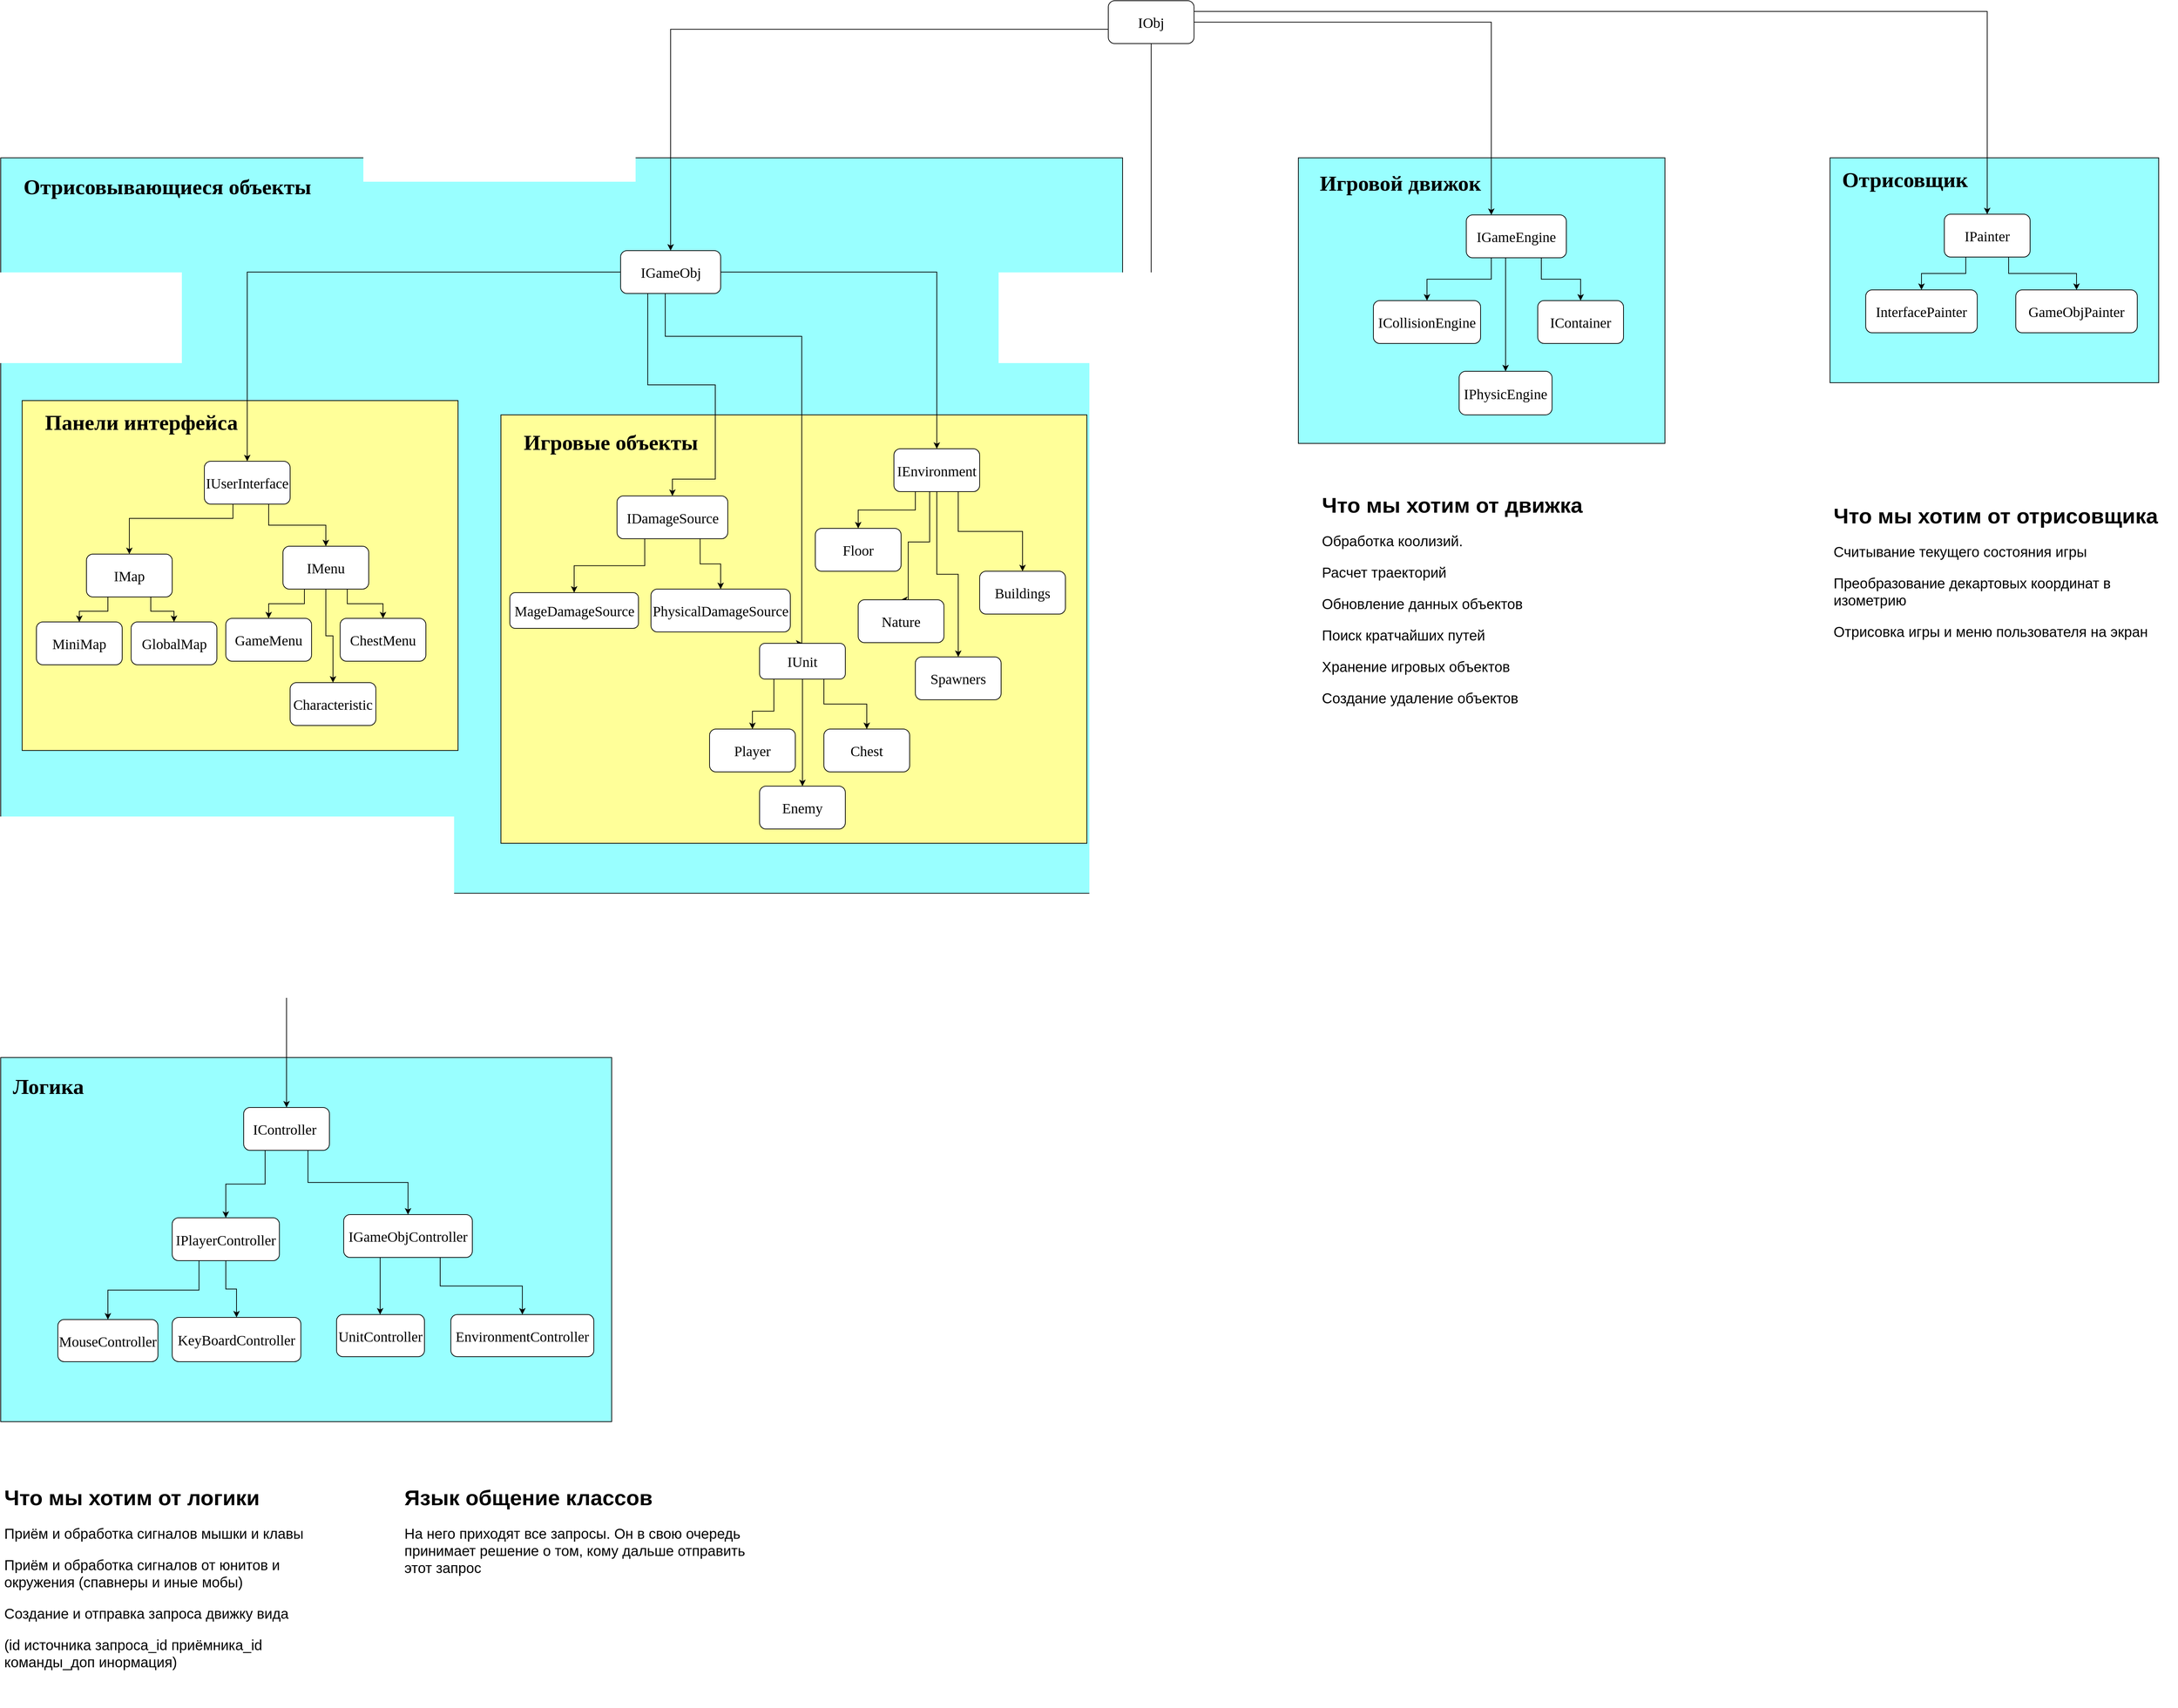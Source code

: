 <mxfile version="12.1.3" type="device" pages="1"><diagram id="_T-GYfwl68CtlEhZuj9y" name="Page-1"><mxGraphModel dx="4214" dy="965" grid="1" gridSize="10" guides="1" tooltips="1" connect="1" arrows="1" fold="1" page="1" pageScale="1" pageWidth="827" pageHeight="1169" math="0" shadow="0"><root><mxCell id="0"/><mxCell id="1" parent="0"/><mxCell id="x6yLNMlsgYaSDCGMzuWp-116" value="" style="rounded=0;whiteSpace=wrap;html=1;glass=0;fillColor=#99FFFF;fontFamily=Times New Roman;fontSize=20;fontColor=#000000;" parent="1" vertex="1"><mxGeometry x="-830" y="311" width="1570" height="1030" as="geometry"/></mxCell><mxCell id="x6yLNMlsgYaSDCGMzuWp-151" value="" style="rounded=0;whiteSpace=wrap;html=1;glass=0;fillColor=#FFFF99;fontFamily=Times New Roman;fontSize=20;fontColor=#000000;" parent="1" vertex="1"><mxGeometry x="-130" y="671" width="820" height="600" as="geometry"/></mxCell><mxCell id="x6yLNMlsgYaSDCGMzuWp-148" value="" style="rounded=0;whiteSpace=wrap;html=1;glass=0;fillColor=#FFFF99;fontFamily=Times New Roman;fontSize=20;fontColor=#000000;" parent="1" vertex="1"><mxGeometry x="-800" y="651" width="610" height="490" as="geometry"/></mxCell><mxCell id="x6yLNMlsgYaSDCGMzuWp-128" value="" style="rounded=0;whiteSpace=wrap;html=1;glass=0;fillColor=#99FFFF;fontFamily=Times New Roman;fontSize=20;fontColor=#000000;" parent="1" vertex="1"><mxGeometry x="986" y="311" width="513" height="400" as="geometry"/></mxCell><mxCell id="x6yLNMlsgYaSDCGMzuWp-121" value="" style="rounded=0;whiteSpace=wrap;html=1;glass=0;fillColor=#99FFFF;fontFamily=Times New Roman;fontSize=20;fontColor=#000000;" parent="1" vertex="1"><mxGeometry x="1730" y="311" width="460" height="315" as="geometry"/></mxCell><mxCell id="x6yLNMlsgYaSDCGMzuWp-118" value="" style="rounded=0;whiteSpace=wrap;html=1;glass=0;fillColor=#99FFFF;fontFamily=Times New Roman;fontSize=20;fontColor=#000000;" parent="1" vertex="1"><mxGeometry x="-830" y="1571" width="855" height="510" as="geometry"/></mxCell><mxCell id="x6yLNMlsgYaSDCGMzuWp-88" style="edgeStyle=orthogonalEdgeStyle;rounded=0;orthogonalLoop=1;jettySize=auto;html=1;exitX=1;exitY=0.5;exitDx=0;exitDy=0;entryX=0.25;entryY=0;entryDx=0;entryDy=0;fontFamily=Times New Roman;fontSize=20;" parent="1" source="x6yLNMlsgYaSDCGMzuWp-2" target="x6yLNMlsgYaSDCGMzuWp-84" edge="1"><mxGeometry relative="1" as="geometry"/></mxCell><mxCell id="x6yLNMlsgYaSDCGMzuWp-103" style="edgeStyle=orthogonalEdgeStyle;rounded=0;orthogonalLoop=1;jettySize=auto;html=1;exitX=1;exitY=0.25;exitDx=0;exitDy=0;entryX=0.5;entryY=0;entryDx=0;entryDy=0;fontFamily=Times New Roman;fontSize=20;" parent="1" source="x6yLNMlsgYaSDCGMzuWp-2" target="x6yLNMlsgYaSDCGMzuWp-89" edge="1"><mxGeometry relative="1" as="geometry"/></mxCell><mxCell id="x6yLNMlsgYaSDCGMzuWp-150" style="edgeStyle=orthogonalEdgeStyle;rounded=0;orthogonalLoop=1;jettySize=auto;html=1;exitX=0;exitY=0.5;exitDx=0;exitDy=0;fontFamily=Times New Roman;fontSize=20;fontColor=#000000;entryX=0.5;entryY=0;entryDx=0;entryDy=0;" parent="1" source="x6yLNMlsgYaSDCGMzuWp-2" target="x6yLNMlsgYaSDCGMzuWp-9" edge="1"><mxGeometry relative="1" as="geometry"><mxPoint x="300" y="251" as="targetPoint"/><Array as="points"><mxPoint x="720" y="131"/><mxPoint x="108" y="131"/></Array></mxGeometry></mxCell><mxCell id="x6yLNMlsgYaSDCGMzuWp-153" style="edgeStyle=orthogonalEdgeStyle;rounded=0;orthogonalLoop=1;jettySize=auto;html=1;exitX=0.5;exitY=1;exitDx=0;exitDy=0;entryX=0.5;entryY=0;entryDx=0;entryDy=0;fontFamily=Times New Roman;fontSize=20;fontColor=#000000;" parent="1" source="x6yLNMlsgYaSDCGMzuWp-2" target="x6yLNMlsgYaSDCGMzuWp-22" edge="1"><mxGeometry relative="1" as="geometry"><Array as="points"><mxPoint x="779" y="1448"/><mxPoint x="-428" y="1448"/></Array></mxGeometry></mxCell><mxCell id="x6yLNMlsgYaSDCGMzuWp-2" value="&lt;font style=&quot;font-size: 20px;&quot;&gt;IObj&lt;/font&gt;" style="rounded=1;whiteSpace=wrap;html=1;fontFamily=Times New Roman;fontSize=20;" parent="1" vertex="1"><mxGeometry x="720" y="91" width="120" height="60" as="geometry"/></mxCell><mxCell id="x6yLNMlsgYaSDCGMzuWp-21" style="edgeStyle=orthogonalEdgeStyle;rounded=0;orthogonalLoop=1;jettySize=auto;html=1;entryX=0.5;entryY=0;entryDx=0;entryDy=0;fontFamily=Times New Roman;fontSize=20;" parent="1" source="x6yLNMlsgYaSDCGMzuWp-7" target="x6yLNMlsgYaSDCGMzuWp-20" edge="1"><mxGeometry relative="1" as="geometry"><Array as="points"><mxPoint x="-505" y="816"/><mxPoint x="-650" y="816"/></Array></mxGeometry></mxCell><mxCell id="x6yLNMlsgYaSDCGMzuWp-162" style="edgeStyle=orthogonalEdgeStyle;rounded=0;orthogonalLoop=1;jettySize=auto;html=1;exitX=0.75;exitY=1;exitDx=0;exitDy=0;fontFamily=Times New Roman;fontSize=20;fontColor=#000000;" parent="1" source="x6yLNMlsgYaSDCGMzuWp-7" target="x6yLNMlsgYaSDCGMzuWp-18" edge="1"><mxGeometry relative="1" as="geometry"/></mxCell><mxCell id="x6yLNMlsgYaSDCGMzuWp-7" value="&lt;font style=&quot;font-size: 20px;&quot;&gt;IUserInterface&lt;/font&gt;" style="rounded=1;whiteSpace=wrap;html=1;fontFamily=Times New Roman;fontSize=20;" parent="1" vertex="1"><mxGeometry x="-545" y="736" width="120" height="60" as="geometry"/></mxCell><mxCell id="x6yLNMlsgYaSDCGMzuWp-68" style="edgeStyle=orthogonalEdgeStyle;rounded=0;orthogonalLoop=1;jettySize=auto;html=1;exitX=1;exitY=0.5;exitDx=0;exitDy=0;entryX=0.5;entryY=0;entryDx=0;entryDy=0;fontFamily=Times New Roman;fontSize=20;" parent="1" source="x6yLNMlsgYaSDCGMzuWp-9" target="x6yLNMlsgYaSDCGMzuWp-16" edge="1"><mxGeometry relative="1" as="geometry"/></mxCell><mxCell id="x6yLNMlsgYaSDCGMzuWp-69" style="edgeStyle=orthogonalEdgeStyle;rounded=0;orthogonalLoop=1;jettySize=auto;html=1;exitX=0.75;exitY=1;exitDx=0;exitDy=0;entryX=0.5;entryY=0;entryDx=0;entryDy=0;fontFamily=Times New Roman;fontSize=20;" parent="1" target="x6yLNMlsgYaSDCGMzuWp-11" edge="1"><mxGeometry relative="1" as="geometry"><mxPoint x="100.0" y="460.714" as="sourcePoint"/><Array as="points"><mxPoint x="100" y="561"/><mxPoint x="291" y="561"/></Array></mxGeometry></mxCell><mxCell id="x6yLNMlsgYaSDCGMzuWp-71" style="edgeStyle=orthogonalEdgeStyle;rounded=0;orthogonalLoop=1;jettySize=auto;html=1;exitX=0.25;exitY=1;exitDx=0;exitDy=0;entryX=0.5;entryY=0;entryDx=0;entryDy=0;fontFamily=Times New Roman;fontSize=20;" parent="1" target="x6yLNMlsgYaSDCGMzuWp-70" edge="1"><mxGeometry relative="1" as="geometry"><mxPoint x="75.5" y="474.714" as="sourcePoint"/><Array as="points"><mxPoint x="76" y="629"/><mxPoint x="170" y="629"/><mxPoint x="170" y="761"/><mxPoint x="110" y="761"/></Array></mxGeometry></mxCell><mxCell id="x6yLNMlsgYaSDCGMzuWp-149" style="edgeStyle=orthogonalEdgeStyle;rounded=0;orthogonalLoop=1;jettySize=auto;html=1;exitX=0;exitY=0.5;exitDx=0;exitDy=0;entryX=0.5;entryY=0;entryDx=0;entryDy=0;fontFamily=Times New Roman;fontSize=20;fontColor=#000000;" parent="1" source="x6yLNMlsgYaSDCGMzuWp-9" target="x6yLNMlsgYaSDCGMzuWp-7" edge="1"><mxGeometry relative="1" as="geometry"/></mxCell><mxCell id="x6yLNMlsgYaSDCGMzuWp-9" value="&lt;font style=&quot;font-size: 20px;&quot;&gt;IGameObj&lt;/font&gt;" style="rounded=1;whiteSpace=wrap;html=1;fontFamily=Times New Roman;fontSize=20;" parent="1" vertex="1"><mxGeometry x="37.5" y="441" width="140" height="60" as="geometry"/></mxCell><mxCell id="x6yLNMlsgYaSDCGMzuWp-44" style="edgeStyle=orthogonalEdgeStyle;rounded=0;orthogonalLoop=1;jettySize=auto;html=1;entryX=0.5;entryY=0;entryDx=0;entryDy=0;fontFamily=Times New Roman;fontSize=20;" parent="1" source="x6yLNMlsgYaSDCGMzuWp-11" target="x6yLNMlsgYaSDCGMzuWp-42" edge="1"><mxGeometry relative="1" as="geometry"><Array as="points"><mxPoint x="252" y="1086"/><mxPoint x="222" y="1086"/></Array></mxGeometry></mxCell><mxCell id="x6yLNMlsgYaSDCGMzuWp-45" style="edgeStyle=orthogonalEdgeStyle;rounded=0;orthogonalLoop=1;jettySize=auto;html=1;entryX=0.5;entryY=0;entryDx=0;entryDy=0;fontFamily=Times New Roman;fontSize=20;" parent="1" source="x6yLNMlsgYaSDCGMzuWp-11" target="x6yLNMlsgYaSDCGMzuWp-43" edge="1"><mxGeometry relative="1" as="geometry"><Array as="points"><mxPoint x="292" y="1181"/><mxPoint x="292" y="1181"/></Array></mxGeometry></mxCell><mxCell id="x6yLNMlsgYaSDCGMzuWp-49" style="edgeStyle=orthogonalEdgeStyle;rounded=0;orthogonalLoop=1;jettySize=auto;html=1;exitX=0.75;exitY=1;exitDx=0;exitDy=0;entryX=0.5;entryY=0;entryDx=0;entryDy=0;fontFamily=Times New Roman;fontSize=20;" parent="1" source="x6yLNMlsgYaSDCGMzuWp-11" target="x6yLNMlsgYaSDCGMzuWp-48" edge="1"><mxGeometry relative="1" as="geometry"/></mxCell><mxCell id="x6yLNMlsgYaSDCGMzuWp-11" value="&lt;font style=&quot;font-size: 20px;&quot;&gt;IUnit&lt;/font&gt;" style="rounded=1;whiteSpace=wrap;html=1;fontFamily=Times New Roman;fontSize=20;" parent="1" vertex="1"><mxGeometry x="232" y="991" width="120" height="50" as="geometry"/></mxCell><mxCell id="x6yLNMlsgYaSDCGMzuWp-74" style="edgeStyle=orthogonalEdgeStyle;rounded=0;orthogonalLoop=1;jettySize=auto;html=1;exitX=0.25;exitY=1;exitDx=0;exitDy=0;entryX=0.5;entryY=0;entryDx=0;entryDy=0;fontFamily=Times New Roman;fontSize=20;" parent="1" source="x6yLNMlsgYaSDCGMzuWp-16" target="x6yLNMlsgYaSDCGMzuWp-72" edge="1"><mxGeometry relative="1" as="geometry"/></mxCell><mxCell id="x6yLNMlsgYaSDCGMzuWp-75" style="edgeStyle=orthogonalEdgeStyle;rounded=0;orthogonalLoop=1;jettySize=auto;html=1;exitX=0.5;exitY=1;exitDx=0;exitDy=0;entryX=0.5;entryY=0;entryDx=0;entryDy=0;fontFamily=Times New Roman;fontSize=20;" parent="1" source="x6yLNMlsgYaSDCGMzuWp-16" target="x6yLNMlsgYaSDCGMzuWp-73" edge="1"><mxGeometry relative="1" as="geometry"><Array as="points"><mxPoint x="470" y="779"/><mxPoint x="470" y="849"/><mxPoint x="440" y="849"/></Array></mxGeometry></mxCell><mxCell id="x6yLNMlsgYaSDCGMzuWp-77" style="edgeStyle=orthogonalEdgeStyle;rounded=0;orthogonalLoop=1;jettySize=auto;html=1;exitX=0.75;exitY=1;exitDx=0;exitDy=0;entryX=0.5;entryY=0;entryDx=0;entryDy=0;fontFamily=Times New Roman;fontSize=20;" parent="1" source="x6yLNMlsgYaSDCGMzuWp-16" target="x6yLNMlsgYaSDCGMzuWp-76" edge="1"><mxGeometry relative="1" as="geometry"/></mxCell><mxCell id="x6yLNMlsgYaSDCGMzuWp-107" style="edgeStyle=orthogonalEdgeStyle;rounded=0;orthogonalLoop=1;jettySize=auto;html=1;exitX=0.5;exitY=1;exitDx=0;exitDy=0;entryX=0.5;entryY=0;entryDx=0;entryDy=0;fontFamily=Times New Roman;fontSize=20;" parent="1" source="x6yLNMlsgYaSDCGMzuWp-16" target="x6yLNMlsgYaSDCGMzuWp-105" edge="1"><mxGeometry relative="1" as="geometry"/></mxCell><mxCell id="x6yLNMlsgYaSDCGMzuWp-16" value="&lt;font style=&quot;font-size: 20px;&quot;&gt;IEnvironment&lt;/font&gt;" style="rounded=1;whiteSpace=wrap;html=1;fontFamily=Times New Roman;fontSize=20;" parent="1" vertex="1"><mxGeometry x="420" y="718.5" width="120" height="60" as="geometry"/></mxCell><mxCell id="x6yLNMlsgYaSDCGMzuWp-167" style="edgeStyle=orthogonalEdgeStyle;rounded=0;orthogonalLoop=1;jettySize=auto;html=1;exitX=0.75;exitY=1;exitDx=0;exitDy=0;fontFamily=Times New Roman;fontSize=20;fontColor=#000000;" parent="1" source="x6yLNMlsgYaSDCGMzuWp-18" target="x6yLNMlsgYaSDCGMzuWp-165" edge="1"><mxGeometry relative="1" as="geometry"/></mxCell><mxCell id="x6yLNMlsgYaSDCGMzuWp-168" style="edgeStyle=orthogonalEdgeStyle;rounded=0;orthogonalLoop=1;jettySize=auto;html=1;exitX=0.25;exitY=1;exitDx=0;exitDy=0;entryX=0.5;entryY=0;entryDx=0;entryDy=0;fontFamily=Times New Roman;fontSize=20;fontColor=#000000;" parent="1" source="x6yLNMlsgYaSDCGMzuWp-18" target="x6yLNMlsgYaSDCGMzuWp-166" edge="1"><mxGeometry relative="1" as="geometry"/></mxCell><mxCell id="x6yLNMlsgYaSDCGMzuWp-171" style="edgeStyle=orthogonalEdgeStyle;rounded=0;orthogonalLoop=1;jettySize=auto;html=1;exitX=0.5;exitY=1;exitDx=0;exitDy=0;entryX=0.5;entryY=0;entryDx=0;entryDy=0;fontFamily=Times New Roman;fontSize=20;fontColor=#000000;" parent="1" source="x6yLNMlsgYaSDCGMzuWp-18" target="x6yLNMlsgYaSDCGMzuWp-170" edge="1"><mxGeometry relative="1" as="geometry"/></mxCell><mxCell id="x6yLNMlsgYaSDCGMzuWp-18" value="&lt;font style=&quot;font-size: 20px;&quot;&gt;IMenu&lt;/font&gt;" style="rounded=1;whiteSpace=wrap;html=1;fontFamily=Times New Roman;fontSize=20;" parent="1" vertex="1"><mxGeometry x="-435" y="855" width="120" height="60" as="geometry"/></mxCell><mxCell id="x6yLNMlsgYaSDCGMzuWp-174" style="edgeStyle=orthogonalEdgeStyle;rounded=0;orthogonalLoop=1;jettySize=auto;html=1;exitX=0.25;exitY=1;exitDx=0;exitDy=0;entryX=0.5;entryY=0;entryDx=0;entryDy=0;fontFamily=Times New Roman;fontSize=20;fontColor=#000000;" parent="1" source="x6yLNMlsgYaSDCGMzuWp-20" target="x6yLNMlsgYaSDCGMzuWp-172" edge="1"><mxGeometry relative="1" as="geometry"/></mxCell><mxCell id="x6yLNMlsgYaSDCGMzuWp-175" style="edgeStyle=orthogonalEdgeStyle;rounded=0;orthogonalLoop=1;jettySize=auto;html=1;exitX=0.75;exitY=1;exitDx=0;exitDy=0;entryX=0.5;entryY=0;entryDx=0;entryDy=0;fontFamily=Times New Roman;fontSize=20;fontColor=#000000;" parent="1" source="x6yLNMlsgYaSDCGMzuWp-20" target="x6yLNMlsgYaSDCGMzuWp-173" edge="1"><mxGeometry relative="1" as="geometry"/></mxCell><mxCell id="x6yLNMlsgYaSDCGMzuWp-20" value="&lt;font style=&quot;font-size: 20px;&quot;&gt;IMap&lt;/font&gt;" style="rounded=1;whiteSpace=wrap;html=1;fontFamily=Times New Roman;fontSize=20;" parent="1" vertex="1"><mxGeometry x="-710" y="866" width="120" height="60" as="geometry"/></mxCell><mxCell id="x6yLNMlsgYaSDCGMzuWp-51" style="edgeStyle=orthogonalEdgeStyle;rounded=0;orthogonalLoop=1;jettySize=auto;html=1;exitX=0.25;exitY=1;exitDx=0;exitDy=0;entryX=0.5;entryY=0;entryDx=0;entryDy=0;fontFamily=Times New Roman;fontSize=20;" parent="1" source="x6yLNMlsgYaSDCGMzuWp-22" target="x6yLNMlsgYaSDCGMzuWp-50" edge="1"><mxGeometry relative="1" as="geometry"/></mxCell><mxCell id="x6yLNMlsgYaSDCGMzuWp-53" style="edgeStyle=orthogonalEdgeStyle;rounded=0;orthogonalLoop=1;jettySize=auto;html=1;exitX=0.75;exitY=1;exitDx=0;exitDy=0;entryX=0.5;entryY=0;entryDx=0;entryDy=0;fontFamily=Times New Roman;fontSize=20;" parent="1" source="x6yLNMlsgYaSDCGMzuWp-22" target="x6yLNMlsgYaSDCGMzuWp-52" edge="1"><mxGeometry relative="1" as="geometry"/></mxCell><mxCell id="x6yLNMlsgYaSDCGMzuWp-22" value="&lt;font style=&quot;font-size: 20px;&quot;&gt;IController&amp;nbsp;&lt;/font&gt;" style="rounded=1;whiteSpace=wrap;html=1;fontFamily=Times New Roman;fontSize=20;" parent="1" vertex="1"><mxGeometry x="-490" y="1641" width="120" height="60" as="geometry"/></mxCell><mxCell id="x6yLNMlsgYaSDCGMzuWp-42" value="&lt;font style=&quot;font-size: 20px;&quot;&gt;Player&lt;/font&gt;" style="rounded=1;whiteSpace=wrap;html=1;fontFamily=Times New Roman;fontSize=20;" parent="1" vertex="1"><mxGeometry x="162" y="1111" width="120" height="60" as="geometry"/></mxCell><mxCell id="x6yLNMlsgYaSDCGMzuWp-43" value="&lt;font style=&quot;font-size: 20px;&quot;&gt;Enemy&lt;/font&gt;" style="rounded=1;whiteSpace=wrap;html=1;fontFamily=Times New Roman;fontSize=20;" parent="1" vertex="1"><mxGeometry x="232" y="1191" width="120" height="60" as="geometry"/></mxCell><mxCell id="x6yLNMlsgYaSDCGMzuWp-48" value="&lt;font style=&quot;font-size: 20px;&quot;&gt;Chest&lt;/font&gt;" style="rounded=1;whiteSpace=wrap;html=1;fontFamily=Times New Roman;fontSize=20;" parent="1" vertex="1"><mxGeometry x="322" y="1111" width="120" height="60" as="geometry"/></mxCell><mxCell id="x6yLNMlsgYaSDCGMzuWp-66" style="edgeStyle=orthogonalEdgeStyle;rounded=0;orthogonalLoop=1;jettySize=auto;html=1;exitX=0.25;exitY=1;exitDx=0;exitDy=0;entryX=0.5;entryY=0;entryDx=0;entryDy=0;fontFamily=Times New Roman;fontSize=20;" parent="1" source="x6yLNMlsgYaSDCGMzuWp-50" target="x6yLNMlsgYaSDCGMzuWp-63" edge="1"><mxGeometry relative="1" as="geometry"/></mxCell><mxCell id="x6yLNMlsgYaSDCGMzuWp-67" style="edgeStyle=orthogonalEdgeStyle;rounded=0;orthogonalLoop=1;jettySize=auto;html=1;exitX=0.5;exitY=1;exitDx=0;exitDy=0;entryX=0.5;entryY=0;entryDx=0;entryDy=0;fontFamily=Times New Roman;fontSize=20;" parent="1" source="x6yLNMlsgYaSDCGMzuWp-50" target="x6yLNMlsgYaSDCGMzuWp-65" edge="1"><mxGeometry relative="1" as="geometry"/></mxCell><mxCell id="x6yLNMlsgYaSDCGMzuWp-50" value="&lt;font style=&quot;font-size: 20px;&quot;&gt;IPlayerController&lt;/font&gt;" style="rounded=1;whiteSpace=wrap;html=1;fontFamily=Times New Roman;fontSize=20;" parent="1" vertex="1"><mxGeometry x="-590" y="1795.5" width="150" height="60" as="geometry"/></mxCell><mxCell id="x6yLNMlsgYaSDCGMzuWp-61" style="edgeStyle=orthogonalEdgeStyle;rounded=0;orthogonalLoop=1;jettySize=auto;html=1;exitX=0.75;exitY=1;exitDx=0;exitDy=0;entryX=0.5;entryY=0;entryDx=0;entryDy=0;fontFamily=Times New Roman;fontSize=20;" parent="1" source="x6yLNMlsgYaSDCGMzuWp-52" target="x6yLNMlsgYaSDCGMzuWp-59" edge="1"><mxGeometry relative="1" as="geometry"/></mxCell><mxCell id="x6yLNMlsgYaSDCGMzuWp-62" style="edgeStyle=orthogonalEdgeStyle;rounded=0;orthogonalLoop=1;jettySize=auto;html=1;exitX=0.25;exitY=1;exitDx=0;exitDy=0;fontFamily=Times New Roman;fontSize=20;" parent="1" source="x6yLNMlsgYaSDCGMzuWp-52" target="x6yLNMlsgYaSDCGMzuWp-58" edge="1"><mxGeometry relative="1" as="geometry"><Array as="points"><mxPoint x="-299" y="1851"/></Array></mxGeometry></mxCell><mxCell id="x6yLNMlsgYaSDCGMzuWp-52" value="&lt;font style=&quot;font-size: 20px;&quot;&gt;IGameObjController&lt;/font&gt;" style="rounded=1;whiteSpace=wrap;html=1;fontFamily=Times New Roman;fontSize=20;" parent="1" vertex="1"><mxGeometry x="-350" y="1791" width="180" height="60" as="geometry"/></mxCell><mxCell id="x6yLNMlsgYaSDCGMzuWp-58" value="&lt;font style=&quot;font-size: 20px;&quot;&gt;UnitController&lt;/font&gt;" style="rounded=1;whiteSpace=wrap;html=1;fontFamily=Times New Roman;fontSize=20;" parent="1" vertex="1"><mxGeometry x="-360" y="1931" width="123" height="59" as="geometry"/></mxCell><mxCell id="x6yLNMlsgYaSDCGMzuWp-59" value="&lt;font style=&quot;font-size: 20px;&quot;&gt;EnvironmentController&lt;/font&gt;" style="rounded=1;whiteSpace=wrap;html=1;fontFamily=Times New Roman;fontSize=20;" parent="1" vertex="1"><mxGeometry x="-200" y="1931" width="200" height="59" as="geometry"/></mxCell><mxCell id="x6yLNMlsgYaSDCGMzuWp-63" value="&lt;font style=&quot;font-size: 20px;&quot;&gt;MouseController&lt;/font&gt;" style="rounded=1;whiteSpace=wrap;html=1;fontFamily=Times New Roman;fontSize=20;" parent="1" vertex="1"><mxGeometry x="-750" y="1938" width="140" height="59" as="geometry"/></mxCell><mxCell id="x6yLNMlsgYaSDCGMzuWp-65" value="&lt;font style=&quot;font-size: 20px;&quot;&gt;KeyBoardController&lt;/font&gt;" style="rounded=1;whiteSpace=wrap;html=1;fontFamily=Times New Roman;fontSize=20;" parent="1" vertex="1"><mxGeometry x="-590" y="1935" width="180" height="62" as="geometry"/></mxCell><mxCell id="x6yLNMlsgYaSDCGMzuWp-80" style="edgeStyle=orthogonalEdgeStyle;rounded=0;orthogonalLoop=1;jettySize=auto;html=1;exitX=0.25;exitY=1;exitDx=0;exitDy=0;entryX=0.5;entryY=0;entryDx=0;entryDy=0;fontFamily=Times New Roman;fontSize=20;" parent="1" source="x6yLNMlsgYaSDCGMzuWp-70" target="x6yLNMlsgYaSDCGMzuWp-78" edge="1"><mxGeometry relative="1" as="geometry"/></mxCell><mxCell id="x6yLNMlsgYaSDCGMzuWp-82" style="edgeStyle=orthogonalEdgeStyle;rounded=0;orthogonalLoop=1;jettySize=auto;html=1;exitX=0.75;exitY=1;exitDx=0;exitDy=0;entryX=0.5;entryY=0;entryDx=0;entryDy=0;fontFamily=Times New Roman;fontSize=20;" parent="1" source="x6yLNMlsgYaSDCGMzuWp-70" target="x6yLNMlsgYaSDCGMzuWp-81" edge="1"><mxGeometry relative="1" as="geometry"/></mxCell><mxCell id="x6yLNMlsgYaSDCGMzuWp-70" value="&lt;font style=&quot;font-size: 20px;&quot;&gt;IDamageSource&lt;/font&gt;" style="rounded=1;whiteSpace=wrap;html=1;fontFamily=Times New Roman;fontSize=20;" parent="1" vertex="1"><mxGeometry x="32.5" y="784.5" width="155" height="60" as="geometry"/></mxCell><mxCell id="x6yLNMlsgYaSDCGMzuWp-72" value="&lt;font style=&quot;font-size: 20px;&quot;&gt;Floor&lt;/font&gt;" style="rounded=1;whiteSpace=wrap;html=1;fontFamily=Times New Roman;fontSize=20;" parent="1" vertex="1"><mxGeometry x="310" y="830" width="120" height="60" as="geometry"/></mxCell><mxCell id="x6yLNMlsgYaSDCGMzuWp-73" value="&lt;font style=&quot;font-size: 20px;&quot;&gt;Nature&lt;/font&gt;" style="rounded=1;whiteSpace=wrap;html=1;fontFamily=Times New Roman;fontSize=20;" parent="1" vertex="1"><mxGeometry x="370" y="930" width="120" height="60" as="geometry"/></mxCell><mxCell id="x6yLNMlsgYaSDCGMzuWp-76" value="&lt;font style=&quot;font-size: 20px;&quot;&gt;Buildings&lt;/font&gt;" style="rounded=1;whiteSpace=wrap;html=1;fontFamily=Times New Roman;fontSize=20;" parent="1" vertex="1"><mxGeometry x="540" y="890" width="120" height="60" as="geometry"/></mxCell><mxCell id="x6yLNMlsgYaSDCGMzuWp-78" value="&lt;font style=&quot;font-size: 20px;&quot;&gt;MageDamageSource&lt;/font&gt;" style="rounded=1;whiteSpace=wrap;html=1;fontFamily=Times New Roman;fontSize=20;" parent="1" vertex="1"><mxGeometry x="-117.5" y="920" width="180" height="50" as="geometry"/></mxCell><mxCell id="x6yLNMlsgYaSDCGMzuWp-81" value="&lt;font style=&quot;font-size: 20px;&quot;&gt;PhysicalDamageSource&lt;/font&gt;" style="rounded=1;whiteSpace=wrap;html=1;fontFamily=Times New Roman;fontSize=20;" parent="1" vertex="1"><mxGeometry x="80" y="915" width="195" height="60" as="geometry"/></mxCell><mxCell id="x6yLNMlsgYaSDCGMzuWp-92" style="edgeStyle=orthogonalEdgeStyle;rounded=0;orthogonalLoop=1;jettySize=auto;html=1;exitX=0.75;exitY=1;exitDx=0;exitDy=0;entryX=0.5;entryY=0;entryDx=0;entryDy=0;fontFamily=Times New Roman;fontSize=20;" parent="1" source="x6yLNMlsgYaSDCGMzuWp-84" target="x6yLNMlsgYaSDCGMzuWp-90" edge="1"><mxGeometry relative="1" as="geometry"/></mxCell><mxCell id="x6yLNMlsgYaSDCGMzuWp-94" style="edgeStyle=orthogonalEdgeStyle;rounded=0;orthogonalLoop=1;jettySize=auto;html=1;exitX=0.25;exitY=1;exitDx=0;exitDy=0;entryX=0.5;entryY=0;entryDx=0;entryDy=0;fontFamily=Times New Roman;fontSize=20;" parent="1" source="x6yLNMlsgYaSDCGMzuWp-84" target="x6yLNMlsgYaSDCGMzuWp-93" edge="1"><mxGeometry relative="1" as="geometry"/></mxCell><mxCell id="x6yLNMlsgYaSDCGMzuWp-97" style="edgeStyle=orthogonalEdgeStyle;rounded=0;orthogonalLoop=1;jettySize=auto;html=1;exitX=0.5;exitY=1;exitDx=0;exitDy=0;entryX=0.5;entryY=0;entryDx=0;entryDy=0;fontFamily=Times New Roman;fontSize=20;" parent="1" source="x6yLNMlsgYaSDCGMzuWp-84" target="x6yLNMlsgYaSDCGMzuWp-95" edge="1"><mxGeometry relative="1" as="geometry"><Array as="points"><mxPoint x="1276" y="451"/></Array></mxGeometry></mxCell><mxCell id="x6yLNMlsgYaSDCGMzuWp-84" value="&lt;font style=&quot;font-size: 20px;&quot;&gt;IGameEngine&lt;/font&gt;" style="rounded=1;whiteSpace=wrap;html=1;fontFamily=Times New Roman;fontSize=20;" parent="1" vertex="1"><mxGeometry x="1221" y="391" width="140" height="60" as="geometry"/></mxCell><mxCell id="x6yLNMlsgYaSDCGMzuWp-101" style="edgeStyle=orthogonalEdgeStyle;rounded=0;orthogonalLoop=1;jettySize=auto;html=1;exitX=0.25;exitY=1;exitDx=0;exitDy=0;entryX=0.5;entryY=0;entryDx=0;entryDy=0;fontFamily=Times New Roman;fontSize=20;" parent="1" source="x6yLNMlsgYaSDCGMzuWp-89" target="x6yLNMlsgYaSDCGMzuWp-99" edge="1"><mxGeometry relative="1" as="geometry"/></mxCell><mxCell id="x6yLNMlsgYaSDCGMzuWp-102" style="edgeStyle=orthogonalEdgeStyle;rounded=0;orthogonalLoop=1;jettySize=auto;html=1;exitX=0.75;exitY=1;exitDx=0;exitDy=0;entryX=0.5;entryY=0;entryDx=0;entryDy=0;fontFamily=Times New Roman;fontSize=20;" parent="1" source="x6yLNMlsgYaSDCGMzuWp-89" target="x6yLNMlsgYaSDCGMzuWp-100" edge="1"><mxGeometry relative="1" as="geometry"/></mxCell><mxCell id="x6yLNMlsgYaSDCGMzuWp-89" value="&lt;font style=&quot;font-size: 20px;&quot;&gt;IPainter&lt;/font&gt;" style="rounded=1;whiteSpace=wrap;html=1;fontFamily=Times New Roman;fontSize=20;" parent="1" vertex="1"><mxGeometry x="1890" y="390" width="120" height="60" as="geometry"/></mxCell><mxCell id="x6yLNMlsgYaSDCGMzuWp-90" value="&lt;font style=&quot;font-size: 20px;&quot;&gt;IContainer&lt;/font&gt;" style="rounded=1;whiteSpace=wrap;html=1;fontFamily=Times New Roman;fontSize=20;" parent="1" vertex="1"><mxGeometry x="1321" y="511" width="120" height="60" as="geometry"/></mxCell><mxCell id="x6yLNMlsgYaSDCGMzuWp-93" value="ICollisionEngine" style="rounded=1;whiteSpace=wrap;html=1;fontFamily=Times New Roman;fontSize=20;" parent="1" vertex="1"><mxGeometry x="1091" y="511" width="150" height="60" as="geometry"/></mxCell><mxCell id="x6yLNMlsgYaSDCGMzuWp-95" value="IPhysicEngine" style="rounded=1;whiteSpace=wrap;html=1;fontFamily=Times New Roman;fontSize=20;" parent="1" vertex="1"><mxGeometry x="1211" y="610" width="130" height="61" as="geometry"/></mxCell><mxCell id="x6yLNMlsgYaSDCGMzuWp-99" value="InterfacePainter" style="rounded=1;whiteSpace=wrap;html=1;fontFamily=Times New Roman;fontSize=20;" parent="1" vertex="1"><mxGeometry x="1780" y="496" width="156" height="60" as="geometry"/></mxCell><mxCell id="x6yLNMlsgYaSDCGMzuWp-100" value="GameObjPainter" style="rounded=1;whiteSpace=wrap;html=1;fontFamily=Times New Roman;fontSize=20;" parent="1" vertex="1"><mxGeometry x="1990" y="496" width="170" height="60" as="geometry"/></mxCell><mxCell id="x6yLNMlsgYaSDCGMzuWp-105" value="Spawners" style="rounded=1;whiteSpace=wrap;html=1;fontFamily=Times New Roman;fontSize=20;" parent="1" vertex="1"><mxGeometry x="450" y="1010" width="120" height="60" as="geometry"/></mxCell><mxCell id="x6yLNMlsgYaSDCGMzuWp-126" value="&lt;font style=&quot;font-size: 30px&quot;&gt;&lt;b&gt;Панели интерфейса&lt;/b&gt;&lt;/font&gt;" style="text;html=1;resizable=0;points=[];autosize=1;align=left;verticalAlign=top;spacingTop=-4;fontSize=20;fontFamily=Times New Roman;fontColor=#000000;" parent="1" vertex="1"><mxGeometry x="-770" y="661" width="290" height="30" as="geometry"/></mxCell><mxCell id="x6yLNMlsgYaSDCGMzuWp-127" value="&lt;span style=&quot;font-size: 30px&quot;&gt;&lt;b&gt;Отрисовывающиеся объекты&lt;/b&gt;&lt;/span&gt;" style="text;html=1;resizable=0;points=[];autosize=1;align=left;verticalAlign=top;spacingTop=-4;fontSize=20;fontFamily=Times New Roman;fontColor=#000000;" parent="1" vertex="1"><mxGeometry x="-800" y="331" width="420" height="30" as="geometry"/></mxCell><mxCell id="x6yLNMlsgYaSDCGMzuWp-129" value="&lt;span style=&quot;font-size: 30px&quot;&gt;&lt;b&gt;Игровой движок&lt;/b&gt;&lt;/span&gt;" style="text;html=1;resizable=0;points=[];autosize=1;align=left;verticalAlign=top;spacingTop=-4;fontSize=20;fontFamily=Times New Roman;fontColor=#000000;" parent="1" vertex="1"><mxGeometry x="1014" y="326" width="240" height="30" as="geometry"/></mxCell><mxCell id="x6yLNMlsgYaSDCGMzuWp-130" value="&lt;span style=&quot;font-size: 30px&quot;&gt;&lt;b&gt;Отрисовщик&lt;/b&gt;&lt;/span&gt;" style="text;html=1;resizable=0;points=[];autosize=1;align=left;verticalAlign=top;spacingTop=-4;fontSize=20;fontFamily=Times New Roman;fontColor=#000000;" parent="1" vertex="1"><mxGeometry x="1745" y="321" width="190" height="30" as="geometry"/></mxCell><mxCell id="x6yLNMlsgYaSDCGMzuWp-131" value="&lt;span style=&quot;font-size: 30px&quot;&gt;&lt;b&gt;Логика&lt;/b&gt;&lt;/span&gt;" style="text;html=1;resizable=0;points=[];autosize=1;align=left;verticalAlign=top;spacingTop=-4;fontSize=20;fontFamily=Times New Roman;fontColor=#000000;" parent="1" vertex="1"><mxGeometry x="-815" y="1591" width="110" height="30" as="geometry"/></mxCell><mxCell id="x6yLNMlsgYaSDCGMzuWp-152" value="&lt;span style=&quot;font-size: 30px&quot;&gt;&lt;b&gt;Игровые объекты&lt;/b&gt;&lt;/span&gt;" style="text;html=1;resizable=0;points=[];autosize=1;align=left;verticalAlign=top;spacingTop=-4;fontSize=20;fontFamily=Times New Roman;fontColor=#000000;" parent="1" vertex="1"><mxGeometry x="-100" y="688.5" width="260" height="30" as="geometry"/></mxCell><mxCell id="x6yLNMlsgYaSDCGMzuWp-165" value="ChestMenu" style="rounded=1;whiteSpace=wrap;html=1;glass=0;fillColor=#ffffff;fontFamily=Times New Roman;fontSize=20;fontColor=#000000;" parent="1" vertex="1"><mxGeometry x="-355" y="956" width="120" height="60" as="geometry"/></mxCell><mxCell id="x6yLNMlsgYaSDCGMzuWp-166" value="GameMenu" style="rounded=1;whiteSpace=wrap;html=1;glass=0;fillColor=#ffffff;fontFamily=Times New Roman;fontSize=20;fontColor=#000000;" parent="1" vertex="1"><mxGeometry x="-515" y="956" width="120" height="60" as="geometry"/></mxCell><mxCell id="x6yLNMlsgYaSDCGMzuWp-170" value="Characteristic" style="rounded=1;whiteSpace=wrap;html=1;glass=0;fillColor=#ffffff;fontFamily=Times New Roman;fontSize=20;fontColor=#000000;" parent="1" vertex="1"><mxGeometry x="-425" y="1046" width="120" height="60" as="geometry"/></mxCell><mxCell id="x6yLNMlsgYaSDCGMzuWp-172" value="MiniMap" style="rounded=1;whiteSpace=wrap;html=1;glass=0;fillColor=#ffffff;fontFamily=Times New Roman;fontSize=20;fontColor=#000000;" parent="1" vertex="1"><mxGeometry x="-780" y="961" width="120" height="60" as="geometry"/></mxCell><mxCell id="x6yLNMlsgYaSDCGMzuWp-173" value="GlobalMap" style="rounded=1;whiteSpace=wrap;html=1;glass=0;fillColor=#ffffff;fontFamily=Times New Roman;fontSize=20;fontColor=#000000;" parent="1" vertex="1"><mxGeometry x="-647.5" y="961" width="120" height="60" as="geometry"/></mxCell><mxCell id="jbcaB_b2BlgUsrKcVczy-3" value="&lt;h1 style=&quot;font-size: 30px&quot;&gt;&lt;font style=&quot;font-size: 30px&quot;&gt;Что мы хотим от движка&lt;/font&gt;&lt;/h1&gt;&lt;p style=&quot;font-size: 20px&quot;&gt;Обработка коолизий.&lt;/p&gt;&lt;p style=&quot;font-size: 20px&quot;&gt;Расчет траекторий&lt;/p&gt;&lt;p style=&quot;font-size: 20px&quot;&gt;Обновление данных объектов&lt;/p&gt;&lt;p style=&quot;font-size: 20px&quot;&gt;Поиск кратчайших путей&lt;/p&gt;&lt;p style=&quot;font-size: 20px&quot;&gt;Хранение игровых объектов&lt;/p&gt;&lt;p style=&quot;font-size: 20px&quot;&gt;Создание удаление объектов&amp;nbsp;&lt;/p&gt;&lt;p style=&quot;font-size: 20px&quot;&gt;&lt;br&gt;&lt;/p&gt;" style="text;html=1;strokeColor=none;fillColor=none;spacing=5;spacingTop=-20;whiteSpace=wrap;overflow=hidden;rounded=0;" vertex="1" parent="1"><mxGeometry x="1014" y="770" width="486" height="321" as="geometry"/></mxCell><mxCell id="jbcaB_b2BlgUsrKcVczy-5" value="&lt;h1 style=&quot;font-size: 30px&quot;&gt;&lt;font style=&quot;font-size: 30px&quot;&gt;Что мы хотим от отрисовщика&lt;/font&gt;&lt;/h1&gt;&lt;p style=&quot;font-size: 20px&quot;&gt;Считывание текущего состояния игры&lt;/p&gt;&lt;p style=&quot;font-size: 20px&quot;&gt;Преобразование декартовых координат в изометрию&lt;/p&gt;&lt;p style=&quot;font-size: 20px&quot;&gt;Отрисовка игры и меню пользователя на экран&lt;/p&gt;&lt;p style=&quot;font-size: 20px&quot;&gt;&lt;br&gt;&lt;/p&gt;" style="text;html=1;strokeColor=none;fillColor=none;spacing=5;spacingTop=-20;whiteSpace=wrap;overflow=hidden;rounded=0;" vertex="1" parent="1"><mxGeometry x="1730" y="784.5" width="486" height="321" as="geometry"/></mxCell><mxCell id="jbcaB_b2BlgUsrKcVczy-6" value="&lt;h1 style=&quot;font-size: 30px&quot;&gt;&lt;font style=&quot;font-size: 30px&quot;&gt;Что мы хотим от логики&lt;/font&gt;&lt;/h1&gt;&lt;p style=&quot;font-size: 20px&quot;&gt;Приём и обработка сигналов мышки и клавы&lt;/p&gt;&lt;p style=&quot;font-size: 20px&quot;&gt;Приём и обработка сигналов от юнитов и окружения (спавнеры и иные мобы)&lt;/p&gt;&lt;p style=&quot;font-size: 20px&quot;&gt;Создание и отправка запроса движку вида&amp;nbsp;&lt;/p&gt;&lt;p style=&quot;font-size: 20px&quot;&gt;(id источника запроса_id приёмника_id команды_доп инормация)&lt;/p&gt;&lt;p style=&quot;font-size: 20px&quot;&gt;&lt;br&gt;&lt;/p&gt;" style="text;html=1;strokeColor=none;fillColor=none;spacing=5;spacingTop=-20;whiteSpace=wrap;overflow=hidden;rounded=0;" vertex="1" parent="1"><mxGeometry x="-830" y="2160" width="486" height="321" as="geometry"/></mxCell><mxCell id="jbcaB_b2BlgUsrKcVczy-8" value="&lt;h1 style=&quot;font-size: 30px&quot;&gt;Язык общение классов&lt;/h1&gt;&lt;p style=&quot;font-size: 20px&quot;&gt;На него приходят все запросы. Он в свою очередь принимает решение о том, кому дальше отправить этот запрос&lt;/p&gt;&lt;p style=&quot;font-size: 20px&quot;&gt;&lt;br&gt;&lt;/p&gt;" style="text;html=1;strokeColor=none;fillColor=none;spacing=5;spacingTop=-20;whiteSpace=wrap;overflow=hidden;rounded=0;" vertex="1" parent="1"><mxGeometry x="-270.5" y="2160" width="486" height="321" as="geometry"/></mxCell></root></mxGraphModel></diagram></mxfile>